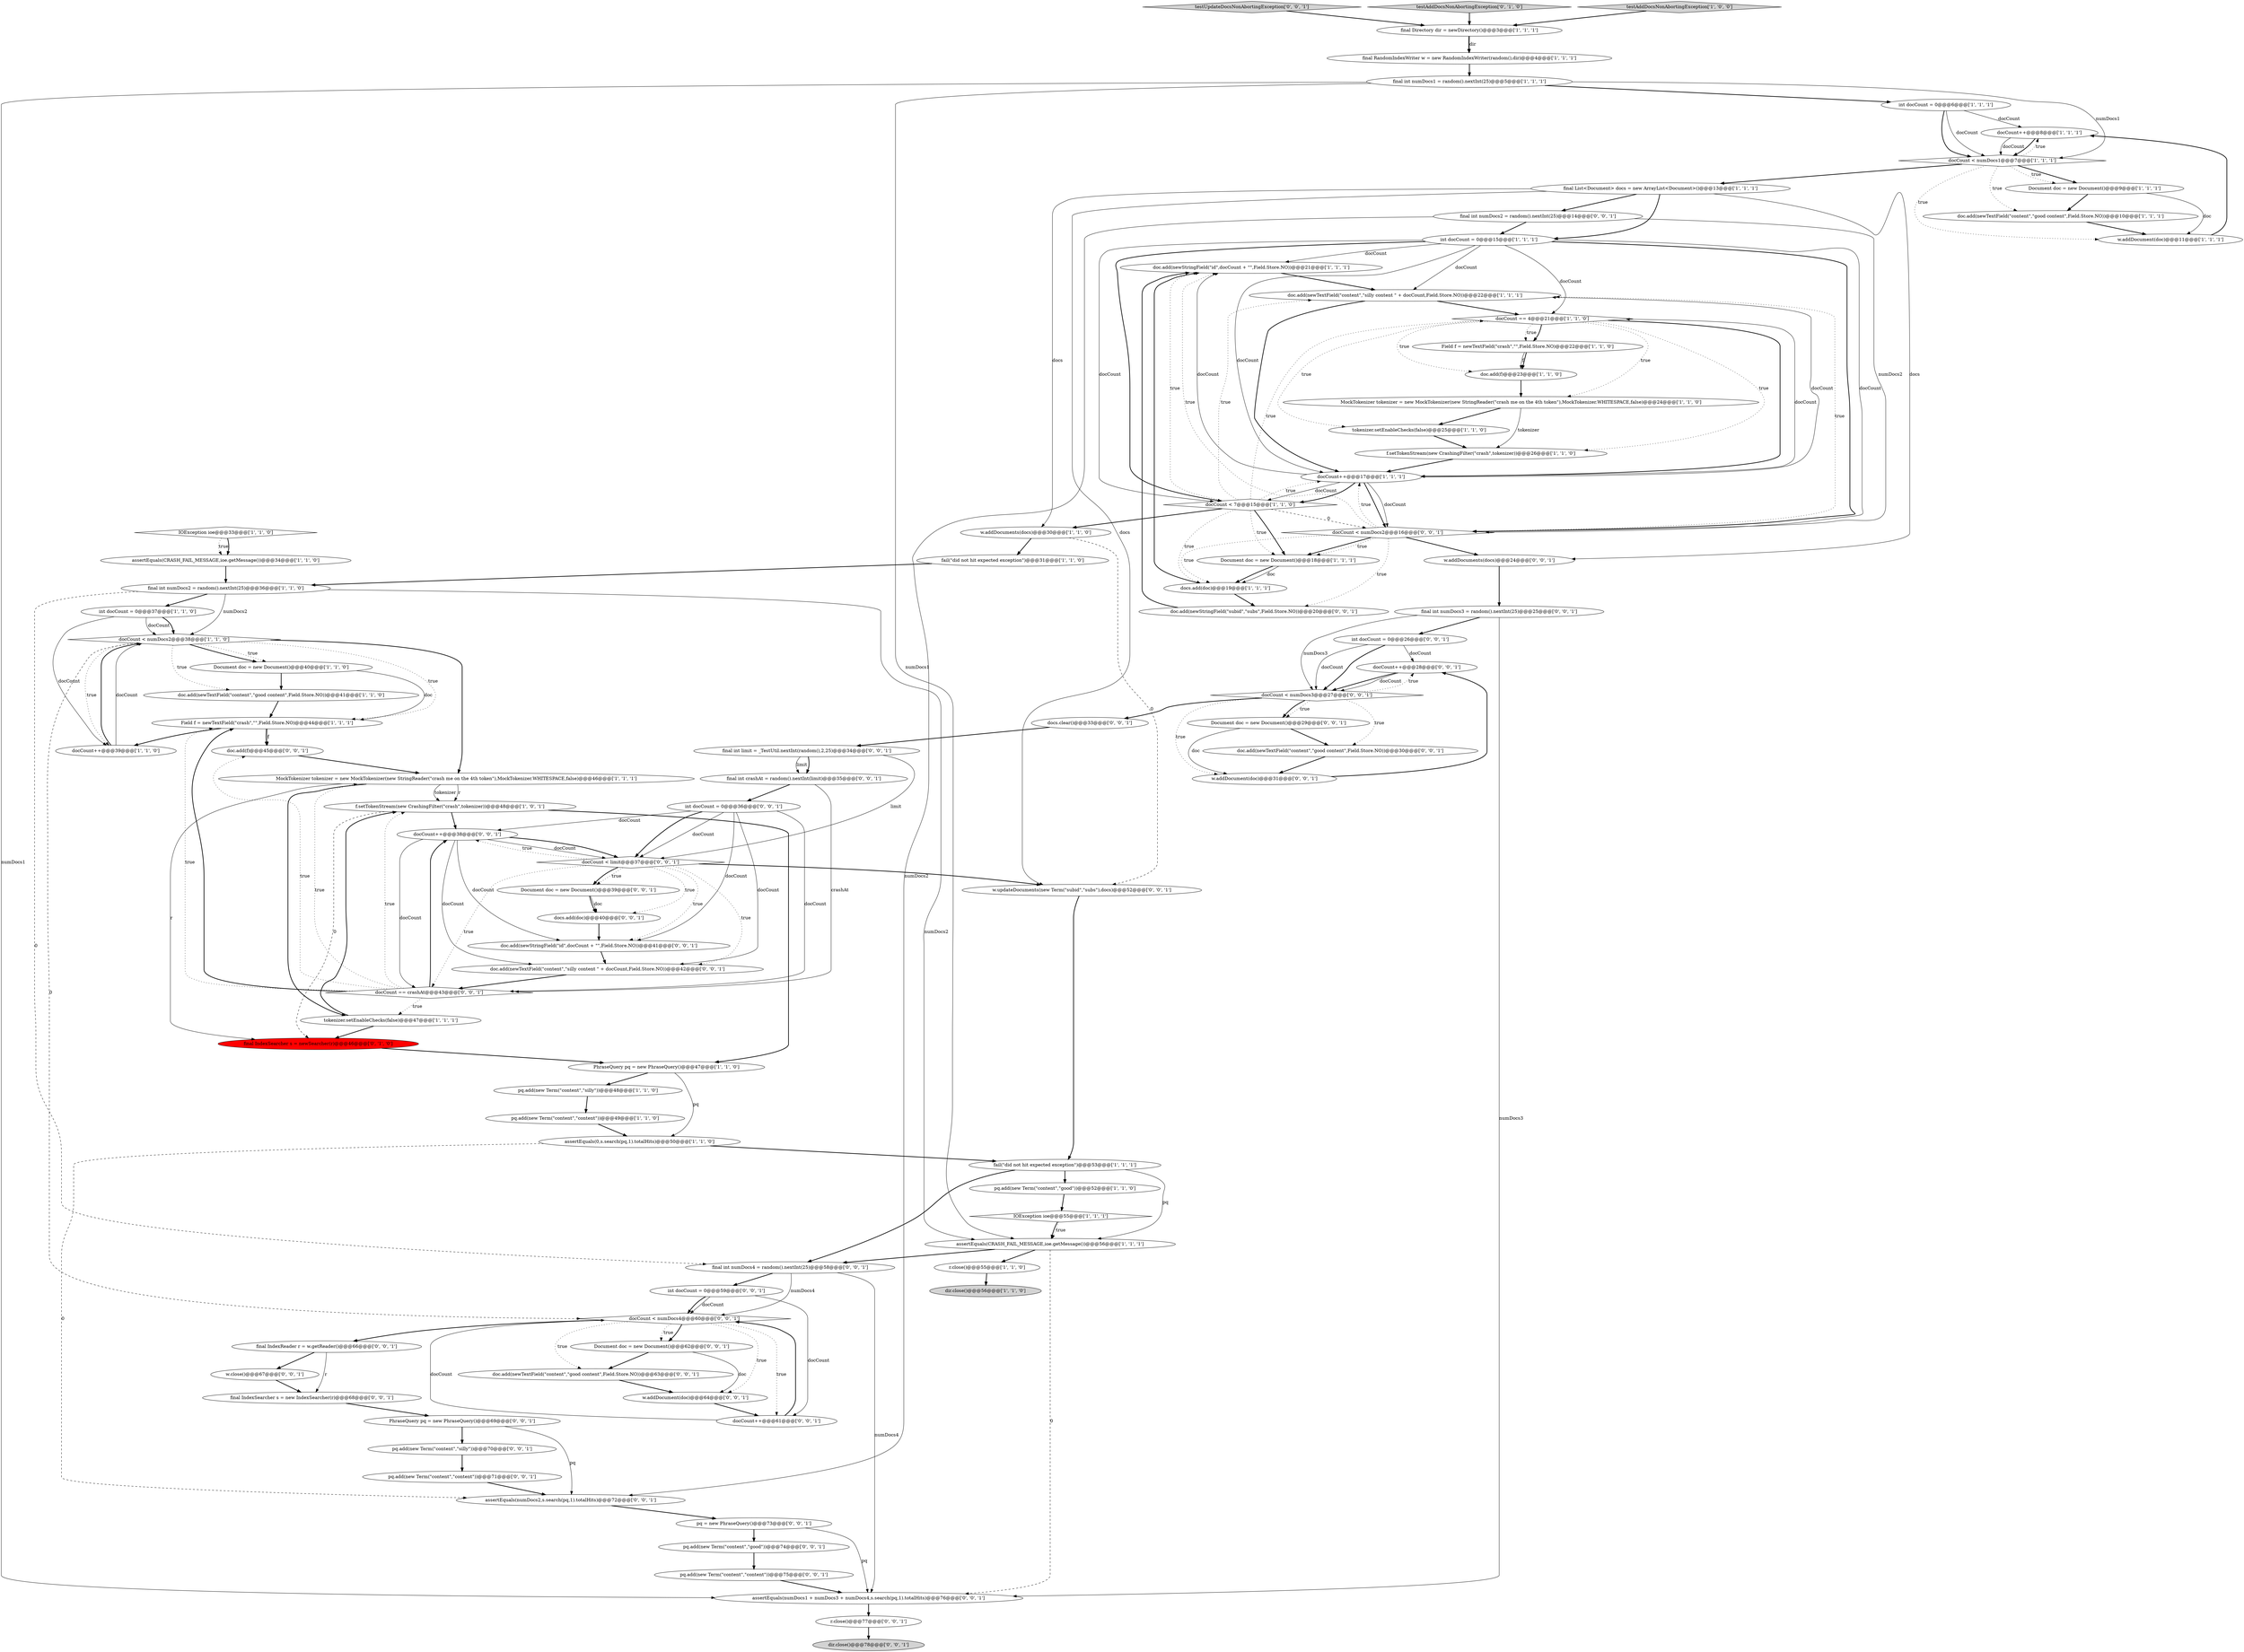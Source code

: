 digraph {
75 [style = filled, label = "final IndexSearcher s = new IndexSearcher(r)@@@68@@@['0', '0', '1']", fillcolor = white, shape = ellipse image = "AAA0AAABBB3BBB"];
45 [style = filled, label = "Field f = newTextField(\"crash\",\"\",Field.Store.NO)@@@22@@@['1', '1', '0']", fillcolor = white, shape = ellipse image = "AAA0AAABBB1BBB"];
27 [style = filled, label = "pq.add(new Term(\"content\",\"good\"))@@@52@@@['1', '1', '0']", fillcolor = white, shape = ellipse image = "AAA0AAABBB1BBB"];
42 [style = filled, label = "docCount < numDocs2@@@38@@@['1', '1', '0']", fillcolor = white, shape = diamond image = "AAA0AAABBB1BBB"];
50 [style = filled, label = "final int numDocs2 = random().nextInt(25)@@@14@@@['0', '0', '1']", fillcolor = white, shape = ellipse image = "AAA0AAABBB3BBB"];
6 [style = filled, label = "IOException ioe@@@33@@@['1', '1', '0']", fillcolor = white, shape = diamond image = "AAA0AAABBB1BBB"];
46 [style = filled, label = "f.setTokenStream(new CrashingFilter(\"crash\",tokenizer))@@@26@@@['1', '1', '0']", fillcolor = white, shape = ellipse image = "AAA0AAABBB1BBB"];
24 [style = filled, label = "assertEquals(0,s.search(pq,1).totalHits)@@@50@@@['1', '1', '0']", fillcolor = white, shape = ellipse image = "AAA0AAABBB1BBB"];
59 [style = filled, label = "w.addDocuments(docs)@@@24@@@['0', '0', '1']", fillcolor = white, shape = ellipse image = "AAA0AAABBB3BBB"];
5 [style = filled, label = "doc.add(newTextField(\"content\",\"good content\",Field.Store.NO))@@@41@@@['1', '1', '0']", fillcolor = white, shape = ellipse image = "AAA0AAABBB1BBB"];
29 [style = filled, label = "fail(\"did not hit expected exception\")@@@53@@@['1', '1', '1']", fillcolor = white, shape = ellipse image = "AAA0AAABBB1BBB"];
35 [style = filled, label = "int docCount = 0@@@37@@@['1', '1', '0']", fillcolor = white, shape = ellipse image = "AAA0AAABBB1BBB"];
61 [style = filled, label = "Document doc = new Document()@@@29@@@['0', '0', '1']", fillcolor = white, shape = ellipse image = "AAA0AAABBB3BBB"];
51 [style = filled, label = "Document doc = new Document()@@@62@@@['0', '0', '1']", fillcolor = white, shape = ellipse image = "AAA0AAABBB3BBB"];
94 [style = filled, label = "testUpdateDocsNonAbortingException['0', '0', '1']", fillcolor = lightgray, shape = diamond image = "AAA0AAABBB3BBB"];
84 [style = filled, label = "docCount < numDocs4@@@60@@@['0', '0', '1']", fillcolor = white, shape = diamond image = "AAA0AAABBB3BBB"];
52 [style = filled, label = "assertEquals(numDocs1 + numDocs3 + numDocs4,s.search(pq,1).totalHits)@@@76@@@['0', '0', '1']", fillcolor = white, shape = ellipse image = "AAA0AAABBB3BBB"];
80 [style = filled, label = "Document doc = new Document()@@@39@@@['0', '0', '1']", fillcolor = white, shape = ellipse image = "AAA0AAABBB3BBB"];
26 [style = filled, label = "doc.add(newStringField(\"id\",docCount + \"\",Field.Store.NO))@@@21@@@['1', '1', '1']", fillcolor = white, shape = ellipse image = "AAA0AAABBB1BBB"];
23 [style = filled, label = "doc.add(newTextField(\"content\",\"good content\",Field.Store.NO))@@@10@@@['1', '1', '1']", fillcolor = white, shape = ellipse image = "AAA0AAABBB1BBB"];
17 [style = filled, label = "docCount == 4@@@21@@@['1', '1', '0']", fillcolor = white, shape = diamond image = "AAA0AAABBB1BBB"];
69 [style = filled, label = "docs.add(doc)@@@40@@@['0', '0', '1']", fillcolor = white, shape = ellipse image = "AAA0AAABBB3BBB"];
34 [style = filled, label = "MockTokenizer tokenizer = new MockTokenizer(new StringReader(\"crash me on the 4th token\"),MockTokenizer.WHITESPACE,false)@@@46@@@['1', '1', '1']", fillcolor = white, shape = ellipse image = "AAA0AAABBB1BBB"];
93 [style = filled, label = "final int numDocs4 = random().nextInt(25)@@@58@@@['0', '0', '1']", fillcolor = white, shape = ellipse image = "AAA0AAABBB3BBB"];
18 [style = filled, label = "docs.add(doc)@@@19@@@['1', '1', '1']", fillcolor = white, shape = ellipse image = "AAA0AAABBB1BBB"];
58 [style = filled, label = "doc.add(newStringField(\"subid\",\"subs\",Field.Store.NO))@@@20@@@['0', '0', '1']", fillcolor = white, shape = ellipse image = "AAA0AAABBB3BBB"];
63 [style = filled, label = "w.addDocument(doc)@@@31@@@['0', '0', '1']", fillcolor = white, shape = ellipse image = "AAA0AAABBB3BBB"];
55 [style = filled, label = "dir.close()@@@78@@@['0', '0', '1']", fillcolor = lightgray, shape = ellipse image = "AAA0AAABBB3BBB"];
67 [style = filled, label = "doc.add(f)@@@45@@@['0', '0', '1']", fillcolor = white, shape = ellipse image = "AAA0AAABBB3BBB"];
9 [style = filled, label = "MockTokenizer tokenizer = new MockTokenizer(new StringReader(\"crash me on the 4th token\"),MockTokenizer.WHITESPACE,false)@@@24@@@['1', '1', '0']", fillcolor = white, shape = ellipse image = "AAA0AAABBB1BBB"];
14 [style = filled, label = "doc.add(f)@@@23@@@['1', '1', '0']", fillcolor = white, shape = ellipse image = "AAA0AAABBB1BBB"];
64 [style = filled, label = "w.updateDocuments(new Term(\"subid\",\"subs\"),docs)@@@52@@@['0', '0', '1']", fillcolor = white, shape = ellipse image = "AAA0AAABBB3BBB"];
60 [style = filled, label = "int docCount = 0@@@26@@@['0', '0', '1']", fillcolor = white, shape = ellipse image = "AAA0AAABBB3BBB"];
76 [style = filled, label = "pq.add(new Term(\"content\",\"content\"))@@@71@@@['0', '0', '1']", fillcolor = white, shape = ellipse image = "AAA0AAABBB3BBB"];
79 [style = filled, label = "assertEquals(numDocs2,s.search(pq,1).totalHits)@@@72@@@['0', '0', '1']", fillcolor = white, shape = ellipse image = "AAA0AAABBB3BBB"];
32 [style = filled, label = "Document doc = new Document()@@@9@@@['1', '1', '1']", fillcolor = white, shape = ellipse image = "AAA0AAABBB1BBB"];
21 [style = filled, label = "f.setTokenStream(new CrashingFilter(\"crash\",tokenizer))@@@48@@@['1', '0', '1']", fillcolor = white, shape = ellipse image = "AAA0AAABBB1BBB"];
11 [style = filled, label = "docCount < 7@@@15@@@['1', '1', '0']", fillcolor = white, shape = diamond image = "AAA0AAABBB1BBB"];
56 [style = filled, label = "docCount == crashAt@@@43@@@['0', '0', '1']", fillcolor = white, shape = diamond image = "AAA0AAABBB3BBB"];
0 [style = filled, label = "int docCount = 0@@@15@@@['1', '1', '1']", fillcolor = white, shape = ellipse image = "AAA0AAABBB1BBB"];
15 [style = filled, label = "final int numDocs1 = random().nextInt(25)@@@5@@@['1', '1', '1']", fillcolor = white, shape = ellipse image = "AAA0AAABBB1BBB"];
4 [style = filled, label = "final List<Document> docs = new ArrayList<Document>()@@@13@@@['1', '1', '1']", fillcolor = white, shape = ellipse image = "AAA0AAABBB1BBB"];
74 [style = filled, label = "int docCount = 0@@@59@@@['0', '0', '1']", fillcolor = white, shape = ellipse image = "AAA0AAABBB3BBB"];
39 [style = filled, label = "PhraseQuery pq = new PhraseQuery()@@@47@@@['1', '1', '0']", fillcolor = white, shape = ellipse image = "AAA0AAABBB1BBB"];
57 [style = filled, label = "doc.add(newStringField(\"id\",docCount + \"\",Field.Store.NO))@@@41@@@['0', '0', '1']", fillcolor = white, shape = ellipse image = "AAA0AAABBB3BBB"];
53 [style = filled, label = "PhraseQuery pq = new PhraseQuery()@@@69@@@['0', '0', '1']", fillcolor = white, shape = ellipse image = "AAA0AAABBB3BBB"];
73 [style = filled, label = "final IndexReader r = w.getReader()@@@66@@@['0', '0', '1']", fillcolor = white, shape = ellipse image = "AAA0AAABBB3BBB"];
8 [style = filled, label = "Field f = newTextField(\"crash\",\"\",Field.Store.NO)@@@44@@@['1', '1', '1']", fillcolor = white, shape = ellipse image = "AAA0AAABBB1BBB"];
85 [style = filled, label = "final int numDocs3 = random().nextInt(25)@@@25@@@['0', '0', '1']", fillcolor = white, shape = ellipse image = "AAA0AAABBB3BBB"];
36 [style = filled, label = "r.close()@@@55@@@['1', '1', '0']", fillcolor = white, shape = ellipse image = "AAA0AAABBB1BBB"];
19 [style = filled, label = "pq.add(new Term(\"content\",\"silly\"))@@@48@@@['1', '1', '0']", fillcolor = white, shape = ellipse image = "AAA0AAABBB1BBB"];
41 [style = filled, label = "final int numDocs2 = random().nextInt(25)@@@36@@@['1', '1', '0']", fillcolor = white, shape = ellipse image = "AAA0AAABBB1BBB"];
66 [style = filled, label = "docCount < limit@@@37@@@['0', '0', '1']", fillcolor = white, shape = diamond image = "AAA0AAABBB3BBB"];
81 [style = filled, label = "docCount++@@@38@@@['0', '0', '1']", fillcolor = white, shape = ellipse image = "AAA0AAABBB3BBB"];
28 [style = filled, label = "assertEquals(CRASH_FAIL_MESSAGE,ioe.getMessage())@@@56@@@['1', '1', '1']", fillcolor = white, shape = ellipse image = "AAA0AAABBB1BBB"];
83 [style = filled, label = "final int crashAt = random().nextInt(limit)@@@35@@@['0', '0', '1']", fillcolor = white, shape = ellipse image = "AAA0AAABBB3BBB"];
16 [style = filled, label = "docCount++@@@39@@@['1', '1', '0']", fillcolor = white, shape = ellipse image = "AAA0AAABBB1BBB"];
22 [style = filled, label = "docCount++@@@17@@@['1', '1', '1']", fillcolor = white, shape = ellipse image = "AAA0AAABBB1BBB"];
31 [style = filled, label = "assertEquals(CRASH_FAIL_MESSAGE,ioe.getMessage())@@@34@@@['1', '1', '0']", fillcolor = white, shape = ellipse image = "AAA0AAABBB1BBB"];
70 [style = filled, label = "pq.add(new Term(\"content\",\"silly\"))@@@70@@@['0', '0', '1']", fillcolor = white, shape = ellipse image = "AAA0AAABBB3BBB"];
89 [style = filled, label = "pq = new PhraseQuery()@@@73@@@['0', '0', '1']", fillcolor = white, shape = ellipse image = "AAA0AAABBB3BBB"];
37 [style = filled, label = "dir.close()@@@56@@@['1', '1', '0']", fillcolor = lightgray, shape = ellipse image = "AAA0AAABBB1BBB"];
87 [style = filled, label = "w.close()@@@67@@@['0', '0', '1']", fillcolor = white, shape = ellipse image = "AAA0AAABBB3BBB"];
77 [style = filled, label = "docCount++@@@28@@@['0', '0', '1']", fillcolor = white, shape = ellipse image = "AAA0AAABBB3BBB"];
72 [style = filled, label = "pq.add(new Term(\"content\",\"content\"))@@@75@@@['0', '0', '1']", fillcolor = white, shape = ellipse image = "AAA0AAABBB3BBB"];
86 [style = filled, label = "doc.add(newTextField(\"content\",\"good content\",Field.Store.NO))@@@63@@@['0', '0', '1']", fillcolor = white, shape = ellipse image = "AAA0AAABBB3BBB"];
49 [style = filled, label = "testAddDocsNonAbortingException['0', '1', '0']", fillcolor = lightgray, shape = diamond image = "AAA0AAABBB2BBB"];
62 [style = filled, label = "w.addDocument(doc)@@@64@@@['0', '0', '1']", fillcolor = white, shape = ellipse image = "AAA0AAABBB3BBB"];
90 [style = filled, label = "docCount++@@@61@@@['0', '0', '1']", fillcolor = white, shape = ellipse image = "AAA0AAABBB3BBB"];
13 [style = filled, label = "docCount++@@@8@@@['1', '1', '1']", fillcolor = white, shape = ellipse image = "AAA0AAABBB1BBB"];
92 [style = filled, label = "docCount < numDocs3@@@27@@@['0', '0', '1']", fillcolor = white, shape = diamond image = "AAA0AAABBB3BBB"];
7 [style = filled, label = "doc.add(newTextField(\"content\",\"silly content \" + docCount,Field.Store.NO))@@@22@@@['1', '1', '1']", fillcolor = white, shape = ellipse image = "AAA0AAABBB1BBB"];
1 [style = filled, label = "fail(\"did not hit expected exception\")@@@31@@@['1', '1', '0']", fillcolor = white, shape = ellipse image = "AAA0AAABBB1BBB"];
12 [style = filled, label = "final Directory dir = newDirectory()@@@3@@@['1', '1', '1']", fillcolor = white, shape = ellipse image = "AAA0AAABBB1BBB"];
91 [style = filled, label = "doc.add(newTextField(\"content\",\"silly content \" + docCount,Field.Store.NO))@@@42@@@['0', '0', '1']", fillcolor = white, shape = ellipse image = "AAA0AAABBB3BBB"];
33 [style = filled, label = "w.addDocuments(docs)@@@30@@@['1', '1', '0']", fillcolor = white, shape = ellipse image = "AAA0AAABBB1BBB"];
3 [style = filled, label = "pq.add(new Term(\"content\",\"content\"))@@@49@@@['1', '1', '0']", fillcolor = white, shape = ellipse image = "AAA0AAABBB1BBB"];
78 [style = filled, label = "int docCount = 0@@@36@@@['0', '0', '1']", fillcolor = white, shape = ellipse image = "AAA0AAABBB3BBB"];
20 [style = filled, label = "testAddDocsNonAbortingException['1', '0', '0']", fillcolor = lightgray, shape = diamond image = "AAA0AAABBB1BBB"];
40 [style = filled, label = "int docCount = 0@@@6@@@['1', '1', '1']", fillcolor = white, shape = ellipse image = "AAA0AAABBB1BBB"];
10 [style = filled, label = "final RandomIndexWriter w = new RandomIndexWriter(random(),dir)@@@4@@@['1', '1', '1']", fillcolor = white, shape = ellipse image = "AAA0AAABBB1BBB"];
43 [style = filled, label = "Document doc = new Document()@@@40@@@['1', '1', '0']", fillcolor = white, shape = ellipse image = "AAA0AAABBB1BBB"];
65 [style = filled, label = "docs.clear()@@@33@@@['0', '0', '1']", fillcolor = white, shape = ellipse image = "AAA0AAABBB3BBB"];
47 [style = filled, label = "IOException ioe@@@55@@@['1', '1', '1']", fillcolor = white, shape = diamond image = "AAA0AAABBB1BBB"];
44 [style = filled, label = "Document doc = new Document()@@@18@@@['1', '1', '1']", fillcolor = white, shape = ellipse image = "AAA0AAABBB1BBB"];
38 [style = filled, label = "tokenizer.setEnableChecks(false)@@@25@@@['1', '1', '0']", fillcolor = white, shape = ellipse image = "AAA0AAABBB1BBB"];
25 [style = filled, label = "w.addDocument(doc)@@@11@@@['1', '1', '1']", fillcolor = white, shape = ellipse image = "AAA0AAABBB1BBB"];
2 [style = filled, label = "docCount < numDocs1@@@7@@@['1', '1', '1']", fillcolor = white, shape = diamond image = "AAA0AAABBB1BBB"];
48 [style = filled, label = "final IndexSearcher s = newSearcher(r)@@@46@@@['0', '1', '0']", fillcolor = red, shape = ellipse image = "AAA1AAABBB2BBB"];
82 [style = filled, label = "pq.add(new Term(\"content\",\"good\"))@@@74@@@['0', '0', '1']", fillcolor = white, shape = ellipse image = "AAA0AAABBB3BBB"];
68 [style = filled, label = "r.close()@@@77@@@['0', '0', '1']", fillcolor = white, shape = ellipse image = "AAA0AAABBB3BBB"];
88 [style = filled, label = "final int limit = _TestUtil.nextInt(random(),2,25)@@@34@@@['0', '0', '1']", fillcolor = white, shape = ellipse image = "AAA0AAABBB3BBB"];
71 [style = filled, label = "docCount < numDocs2@@@16@@@['0', '0', '1']", fillcolor = white, shape = diamond image = "AAA0AAABBB3BBB"];
54 [style = filled, label = "doc.add(newTextField(\"content\",\"good content\",Field.Store.NO))@@@30@@@['0', '0', '1']", fillcolor = white, shape = ellipse image = "AAA0AAABBB3BBB"];
30 [style = filled, label = "tokenizer.setEnableChecks(false)@@@47@@@['1', '1', '1']", fillcolor = white, shape = ellipse image = "AAA0AAABBB1BBB"];
40->2 [style = bold, label=""];
8->16 [style = bold, label=""];
81->66 [style = solid, label="docCount"];
39->19 [style = bold, label=""];
56->8 [style = dotted, label="true"];
56->67 [style = dotted, label="true"];
9->46 [style = solid, label="tokenizer"];
32->23 [style = bold, label=""];
71->44 [style = bold, label=""];
6->31 [style = dotted, label="true"];
22->17 [style = solid, label="docCount"];
3->24 [style = bold, label=""];
34->21 [style = solid, label="r"];
85->52 [style = solid, label="numDocs3"];
54->63 [style = bold, label=""];
71->44 [style = dotted, label="true"];
78->81 [style = solid, label="docCount"];
92->77 [style = dotted, label="true"];
17->14 [style = dotted, label="true"];
17->45 [style = bold, label=""];
2->23 [style = dotted, label="true"];
93->52 [style = solid, label="numDocs4"];
39->24 [style = solid, label="pq"];
92->54 [style = dotted, label="true"];
28->93 [style = bold, label=""];
11->44 [style = dotted, label="true"];
51->86 [style = bold, label=""];
48->39 [style = bold, label=""];
60->92 [style = solid, label="docCount"];
2->25 [style = dotted, label="true"];
77->92 [style = bold, label=""];
52->68 [style = bold, label=""];
29->28 [style = solid, label="pq"];
90->84 [style = bold, label=""];
12->10 [style = bold, label=""];
34->48 [style = solid, label="r"];
81->66 [style = bold, label=""];
66->80 [style = dotted, label="true"];
66->64 [style = bold, label=""];
59->85 [style = bold, label=""];
79->89 [style = bold, label=""];
17->46 [style = dotted, label="true"];
56->8 [style = bold, label=""];
83->78 [style = bold, label=""];
61->63 [style = solid, label="doc"];
11->33 [style = bold, label=""];
66->80 [style = bold, label=""];
92->61 [style = dotted, label="true"];
21->48 [style = dashed, label="0"];
14->9 [style = bold, label=""];
16->42 [style = bold, label=""];
22->71 [style = bold, label=""];
2->32 [style = bold, label=""];
44->18 [style = bold, label=""];
9->38 [style = bold, label=""];
19->3 [style = bold, label=""];
28->52 [style = dashed, label="0"];
80->69 [style = solid, label="doc"];
0->11 [style = solid, label="docCount"];
88->83 [style = bold, label=""];
11->7 [style = dotted, label="true"];
17->38 [style = dotted, label="true"];
84->90 [style = dotted, label="true"];
23->25 [style = bold, label=""];
49->12 [style = bold, label=""];
15->28 [style = solid, label="numDocs1"];
26->7 [style = bold, label=""];
1->41 [style = bold, label=""];
74->84 [style = solid, label="docCount"];
28->36 [style = bold, label=""];
66->81 [style = dotted, label="true"];
35->42 [style = solid, label="docCount"];
32->25 [style = solid, label="doc"];
11->44 [style = bold, label=""];
47->28 [style = bold, label=""];
40->2 [style = solid, label="docCount"];
72->52 [style = bold, label=""];
73->75 [style = solid, label="r"];
82->72 [style = bold, label=""];
47->28 [style = dotted, label="true"];
2->13 [style = dotted, label="true"];
4->59 [style = solid, label="docs"];
34->21 [style = solid, label="tokenizer"];
66->69 [style = dotted, label="true"];
56->21 [style = dotted, label="true"];
15->52 [style = solid, label="numDocs1"];
78->66 [style = bold, label=""];
2->4 [style = bold, label=""];
56->34 [style = dotted, label="true"];
11->26 [style = dotted, label="true"];
4->0 [style = bold, label=""];
22->7 [style = solid, label="docCount"];
11->71 [style = dashed, label="0"];
29->27 [style = bold, label=""];
85->60 [style = bold, label=""];
21->81 [style = bold, label=""];
45->14 [style = bold, label=""];
78->91 [style = solid, label="docCount"];
91->56 [style = bold, label=""];
94->12 [style = bold, label=""];
93->84 [style = solid, label="numDocs4"];
24->79 [style = dashed, label="0"];
42->43 [style = dotted, label="true"];
71->22 [style = dotted, label="true"];
8->67 [style = bold, label=""];
89->52 [style = solid, label="pq"];
31->41 [style = bold, label=""];
66->56 [style = dotted, label="true"];
13->2 [style = solid, label="docCount"];
83->56 [style = solid, label="crashAt"];
38->46 [style = bold, label=""];
92->61 [style = bold, label=""];
63->77 [style = bold, label=""];
42->16 [style = dotted, label="true"];
15->2 [style = solid, label="numDocs1"];
36->37 [style = bold, label=""];
0->7 [style = solid, label="docCount"];
27->47 [style = bold, label=""];
22->11 [style = bold, label=""];
62->90 [style = bold, label=""];
81->91 [style = solid, label="docCount"];
88->83 [style = solid, label="limit"];
7->17 [style = bold, label=""];
8->67 [style = solid, label="f"];
40->13 [style = solid, label="docCount"];
78->57 [style = solid, label="docCount"];
35->42 [style = bold, label=""];
81->57 [style = solid, label="docCount"];
74->84 [style = bold, label=""];
35->16 [style = solid, label="docCount"];
18->26 [style = bold, label=""];
29->93 [style = bold, label=""];
64->29 [style = bold, label=""];
11->17 [style = dotted, label="true"];
71->58 [style = dotted, label="true"];
0->11 [style = bold, label=""];
0->71 [style = bold, label=""];
60->92 [style = bold, label=""];
78->66 [style = solid, label="docCount"];
84->73 [style = bold, label=""];
17->45 [style = dotted, label="true"];
70->76 [style = bold, label=""];
43->8 [style = solid, label="doc"];
71->26 [style = dotted, label="true"];
41->93 [style = dashed, label="0"];
81->56 [style = solid, label="docCount"];
84->86 [style = dotted, label="true"];
7->22 [style = bold, label=""];
42->84 [style = dashed, label="0"];
53->79 [style = solid, label="pq"];
30->21 [style = bold, label=""];
42->5 [style = dotted, label="true"];
93->74 [style = bold, label=""];
21->39 [style = bold, label=""];
18->58 [style = bold, label=""];
43->5 [style = bold, label=""];
50->0 [style = bold, label=""];
71->59 [style = bold, label=""];
22->71 [style = solid, label="docCount"];
56->81 [style = bold, label=""];
74->90 [style = solid, label="docCount"];
50->71 [style = solid, label="numDocs2"];
50->79 [style = solid, label="numDocs2"];
16->42 [style = solid, label="docCount"];
15->40 [style = bold, label=""];
0->17 [style = solid, label="docCount"];
33->64 [style = dashed, label="0"];
89->82 [style = bold, label=""];
58->26 [style = bold, label=""];
61->54 [style = bold, label=""];
41->42 [style = solid, label="numDocs2"];
4->50 [style = bold, label=""];
77->92 [style = solid, label="docCount"];
71->7 [style = dotted, label="true"];
46->22 [style = bold, label=""];
13->2 [style = bold, label=""];
41->35 [style = bold, label=""];
57->91 [style = bold, label=""];
4->64 [style = solid, label="docs"];
5->8 [style = bold, label=""];
42->34 [style = bold, label=""];
42->43 [style = bold, label=""];
10->15 [style = bold, label=""];
65->88 [style = bold, label=""];
42->8 [style = dotted, label="true"];
51->62 [style = solid, label="doc"];
84->62 [style = dotted, label="true"];
25->13 [style = bold, label=""];
22->11 [style = solid, label="docCount"];
60->77 [style = solid, label="docCount"];
69->57 [style = bold, label=""];
44->18 [style = solid, label="doc"];
0->26 [style = solid, label="docCount"];
73->87 [style = bold, label=""];
84->51 [style = bold, label=""];
86->62 [style = bold, label=""];
45->14 [style = solid, label="f"];
33->1 [style = bold, label=""];
24->29 [style = bold, label=""];
11->18 [style = dotted, label="true"];
17->22 [style = bold, label=""];
87->75 [style = bold, label=""];
11->22 [style = dotted, label="true"];
34->30 [style = bold, label=""];
85->92 [style = solid, label="numDocs3"];
78->56 [style = solid, label="docCount"];
2->32 [style = dotted, label="true"];
22->26 [style = solid, label="docCount"];
90->84 [style = solid, label="docCount"];
66->57 [style = dotted, label="true"];
12->10 [style = solid, label="dir"];
6->31 [style = bold, label=""];
56->30 [style = dotted, label="true"];
41->28 [style = solid, label="numDocs2"];
53->70 [style = bold, label=""];
0->22 [style = solid, label="docCount"];
17->9 [style = dotted, label="true"];
68->55 [style = bold, label=""];
20->12 [style = bold, label=""];
0->71 [style = solid, label="docCount"];
92->65 [style = bold, label=""];
84->51 [style = dotted, label="true"];
80->69 [style = bold, label=""];
76->79 [style = bold, label=""];
30->48 [style = bold, label=""];
71->18 [style = dotted, label="true"];
75->53 [style = bold, label=""];
4->33 [style = solid, label="docs"];
92->63 [style = dotted, label="true"];
88->66 [style = solid, label="limit"];
67->34 [style = bold, label=""];
66->91 [style = dotted, label="true"];
}
